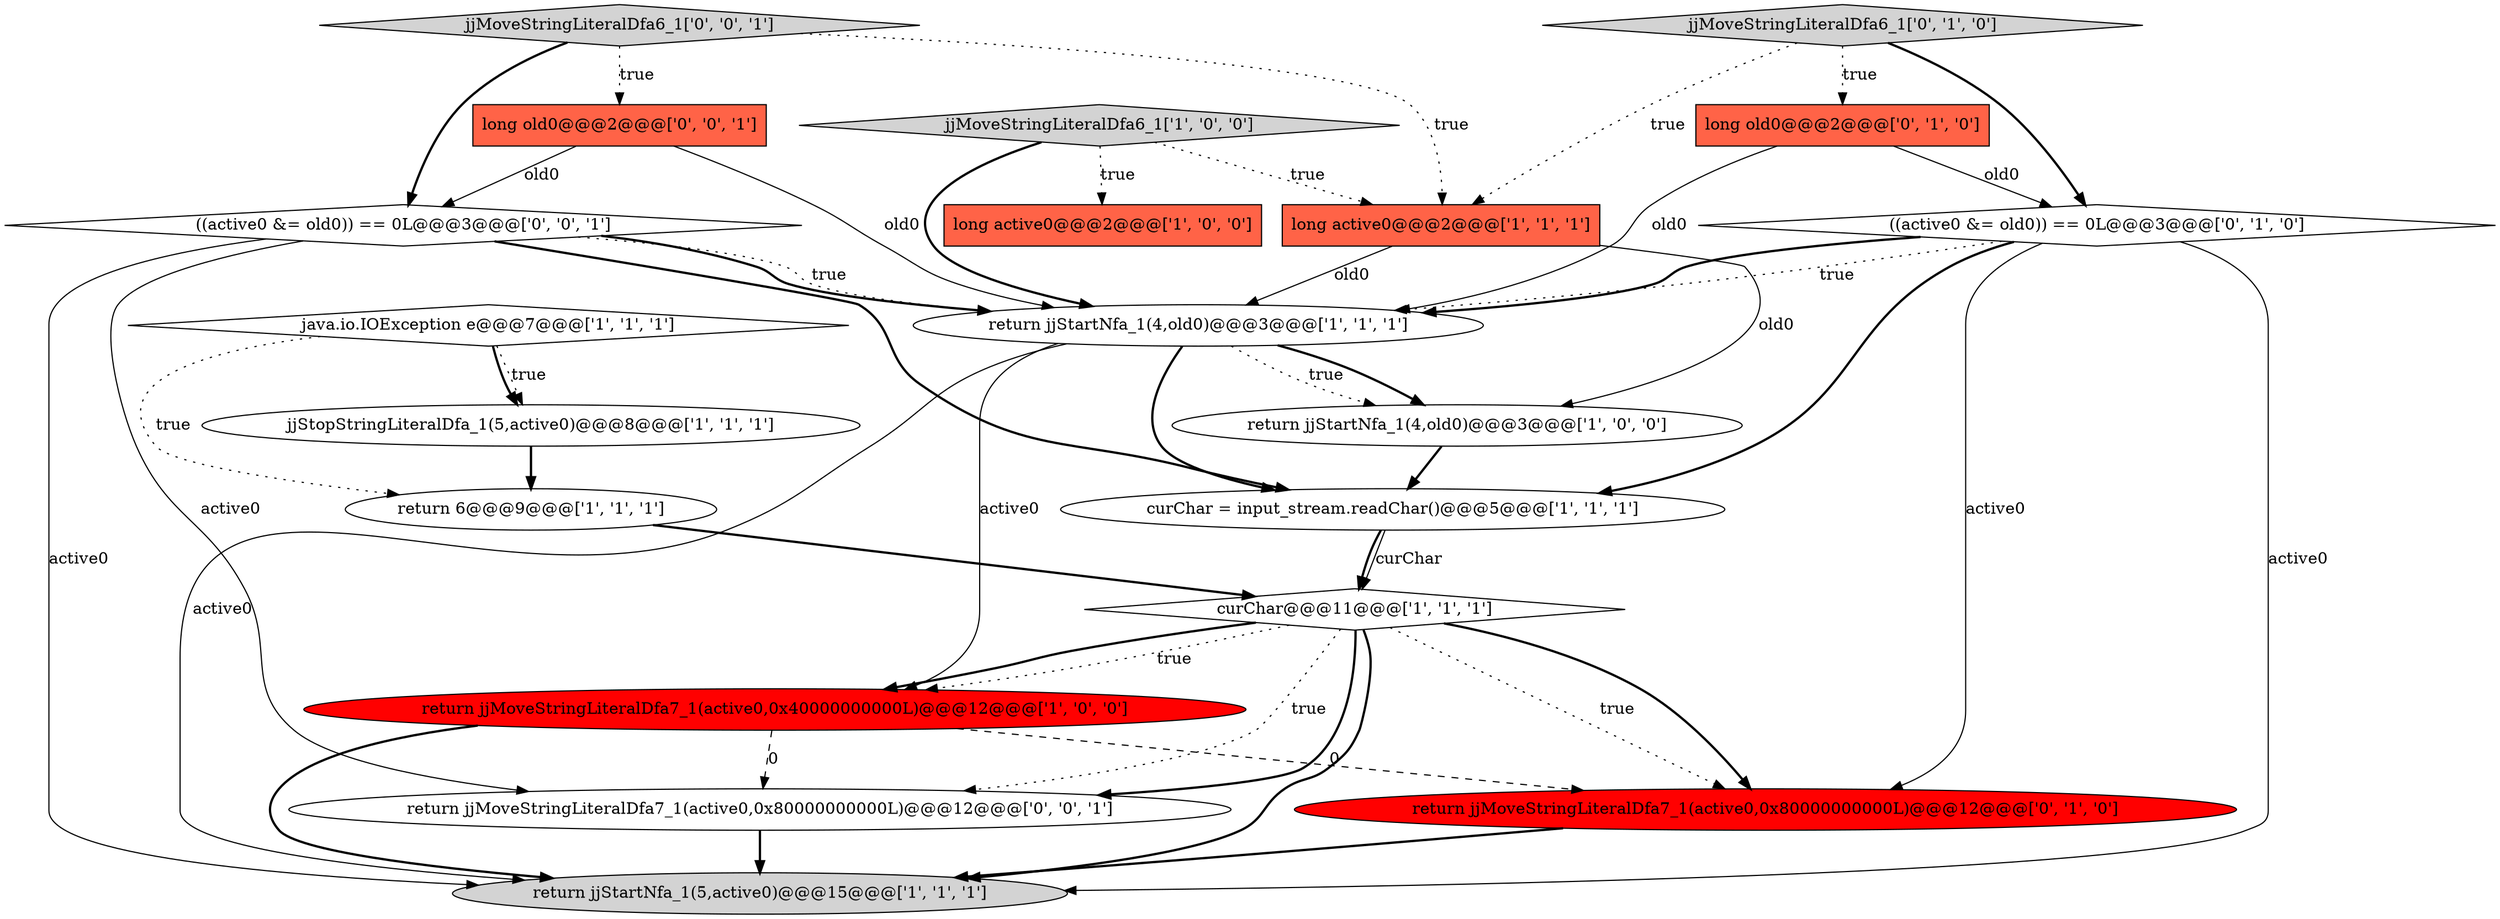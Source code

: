 digraph {
6 [style = filled, label = "return jjStartNfa_1(4,old0)@@@3@@@['1', '0', '0']", fillcolor = white, shape = ellipse image = "AAA0AAABBB1BBB"];
16 [style = filled, label = "return jjMoveStringLiteralDfa7_1(active0,0x80000000000L)@@@12@@@['0', '0', '1']", fillcolor = white, shape = ellipse image = "AAA0AAABBB3BBB"];
1 [style = filled, label = "long active0@@@2@@@['1', '1', '1']", fillcolor = tomato, shape = box image = "AAA0AAABBB1BBB"];
0 [style = filled, label = "long active0@@@2@@@['1', '0', '0']", fillcolor = tomato, shape = box image = "AAA0AAABBB1BBB"];
7 [style = filled, label = "return jjStartNfa_1(4,old0)@@@3@@@['1', '1', '1']", fillcolor = white, shape = ellipse image = "AAA0AAABBB1BBB"];
10 [style = filled, label = "curChar@@@11@@@['1', '1', '1']", fillcolor = white, shape = diamond image = "AAA0AAABBB1BBB"];
3 [style = filled, label = "return jjStartNfa_1(5,active0)@@@15@@@['1', '1', '1']", fillcolor = lightgray, shape = ellipse image = "AAA0AAABBB1BBB"];
19 [style = filled, label = "jjMoveStringLiteralDfa6_1['0', '0', '1']", fillcolor = lightgray, shape = diamond image = "AAA0AAABBB3BBB"];
14 [style = filled, label = "jjMoveStringLiteralDfa6_1['0', '1', '0']", fillcolor = lightgray, shape = diamond image = "AAA0AAABBB2BBB"];
18 [style = filled, label = "long old0@@@2@@@['0', '0', '1']", fillcolor = tomato, shape = box image = "AAA0AAABBB3BBB"];
5 [style = filled, label = "curChar = input_stream.readChar()@@@5@@@['1', '1', '1']", fillcolor = white, shape = ellipse image = "AAA0AAABBB1BBB"];
2 [style = filled, label = "return 6@@@9@@@['1', '1', '1']", fillcolor = white, shape = ellipse image = "AAA0AAABBB1BBB"];
4 [style = filled, label = "jjMoveStringLiteralDfa6_1['1', '0', '0']", fillcolor = lightgray, shape = diamond image = "AAA0AAABBB1BBB"];
8 [style = filled, label = "java.io.IOException e@@@7@@@['1', '1', '1']", fillcolor = white, shape = diamond image = "AAA0AAABBB1BBB"];
9 [style = filled, label = "jjStopStringLiteralDfa_1(5,active0)@@@8@@@['1', '1', '1']", fillcolor = white, shape = ellipse image = "AAA0AAABBB1BBB"];
13 [style = filled, label = "return jjMoveStringLiteralDfa7_1(active0,0x80000000000L)@@@12@@@['0', '1', '0']", fillcolor = red, shape = ellipse image = "AAA1AAABBB2BBB"];
11 [style = filled, label = "return jjMoveStringLiteralDfa7_1(active0,0x40000000000L)@@@12@@@['1', '0', '0']", fillcolor = red, shape = ellipse image = "AAA1AAABBB1BBB"];
15 [style = filled, label = "long old0@@@2@@@['0', '1', '0']", fillcolor = tomato, shape = box image = "AAA0AAABBB2BBB"];
17 [style = filled, label = "((active0 &= old0)) == 0L@@@3@@@['0', '0', '1']", fillcolor = white, shape = diamond image = "AAA0AAABBB3BBB"];
12 [style = filled, label = "((active0 &= old0)) == 0L@@@3@@@['0', '1', '0']", fillcolor = white, shape = diamond image = "AAA0AAABBB2BBB"];
16->3 [style = bold, label=""];
7->3 [style = solid, label="active0"];
19->1 [style = dotted, label="true"];
7->6 [style = dotted, label="true"];
5->10 [style = bold, label=""];
17->5 [style = bold, label=""];
12->5 [style = bold, label=""];
5->10 [style = solid, label="curChar"];
18->7 [style = solid, label="old0"];
4->1 [style = dotted, label="true"];
17->16 [style = solid, label="active0"];
9->2 [style = bold, label=""];
11->16 [style = dashed, label="0"];
8->2 [style = dotted, label="true"];
18->17 [style = solid, label="old0"];
4->0 [style = dotted, label="true"];
19->18 [style = dotted, label="true"];
10->3 [style = bold, label=""];
19->17 [style = bold, label=""];
2->10 [style = bold, label=""];
1->7 [style = solid, label="old0"];
12->7 [style = bold, label=""];
4->7 [style = bold, label=""];
17->7 [style = bold, label=""];
14->15 [style = dotted, label="true"];
6->5 [style = bold, label=""];
7->5 [style = bold, label=""];
11->13 [style = dashed, label="0"];
7->11 [style = solid, label="active0"];
13->3 [style = bold, label=""];
10->13 [style = dotted, label="true"];
10->13 [style = bold, label=""];
10->11 [style = dotted, label="true"];
11->3 [style = bold, label=""];
10->16 [style = bold, label=""];
17->3 [style = solid, label="active0"];
14->12 [style = bold, label=""];
12->13 [style = solid, label="active0"];
7->6 [style = bold, label=""];
8->9 [style = bold, label=""];
17->7 [style = dotted, label="true"];
14->1 [style = dotted, label="true"];
15->7 [style = solid, label="old0"];
8->9 [style = dotted, label="true"];
12->7 [style = dotted, label="true"];
1->6 [style = solid, label="old0"];
15->12 [style = solid, label="old0"];
10->16 [style = dotted, label="true"];
10->11 [style = bold, label=""];
12->3 [style = solid, label="active0"];
}
